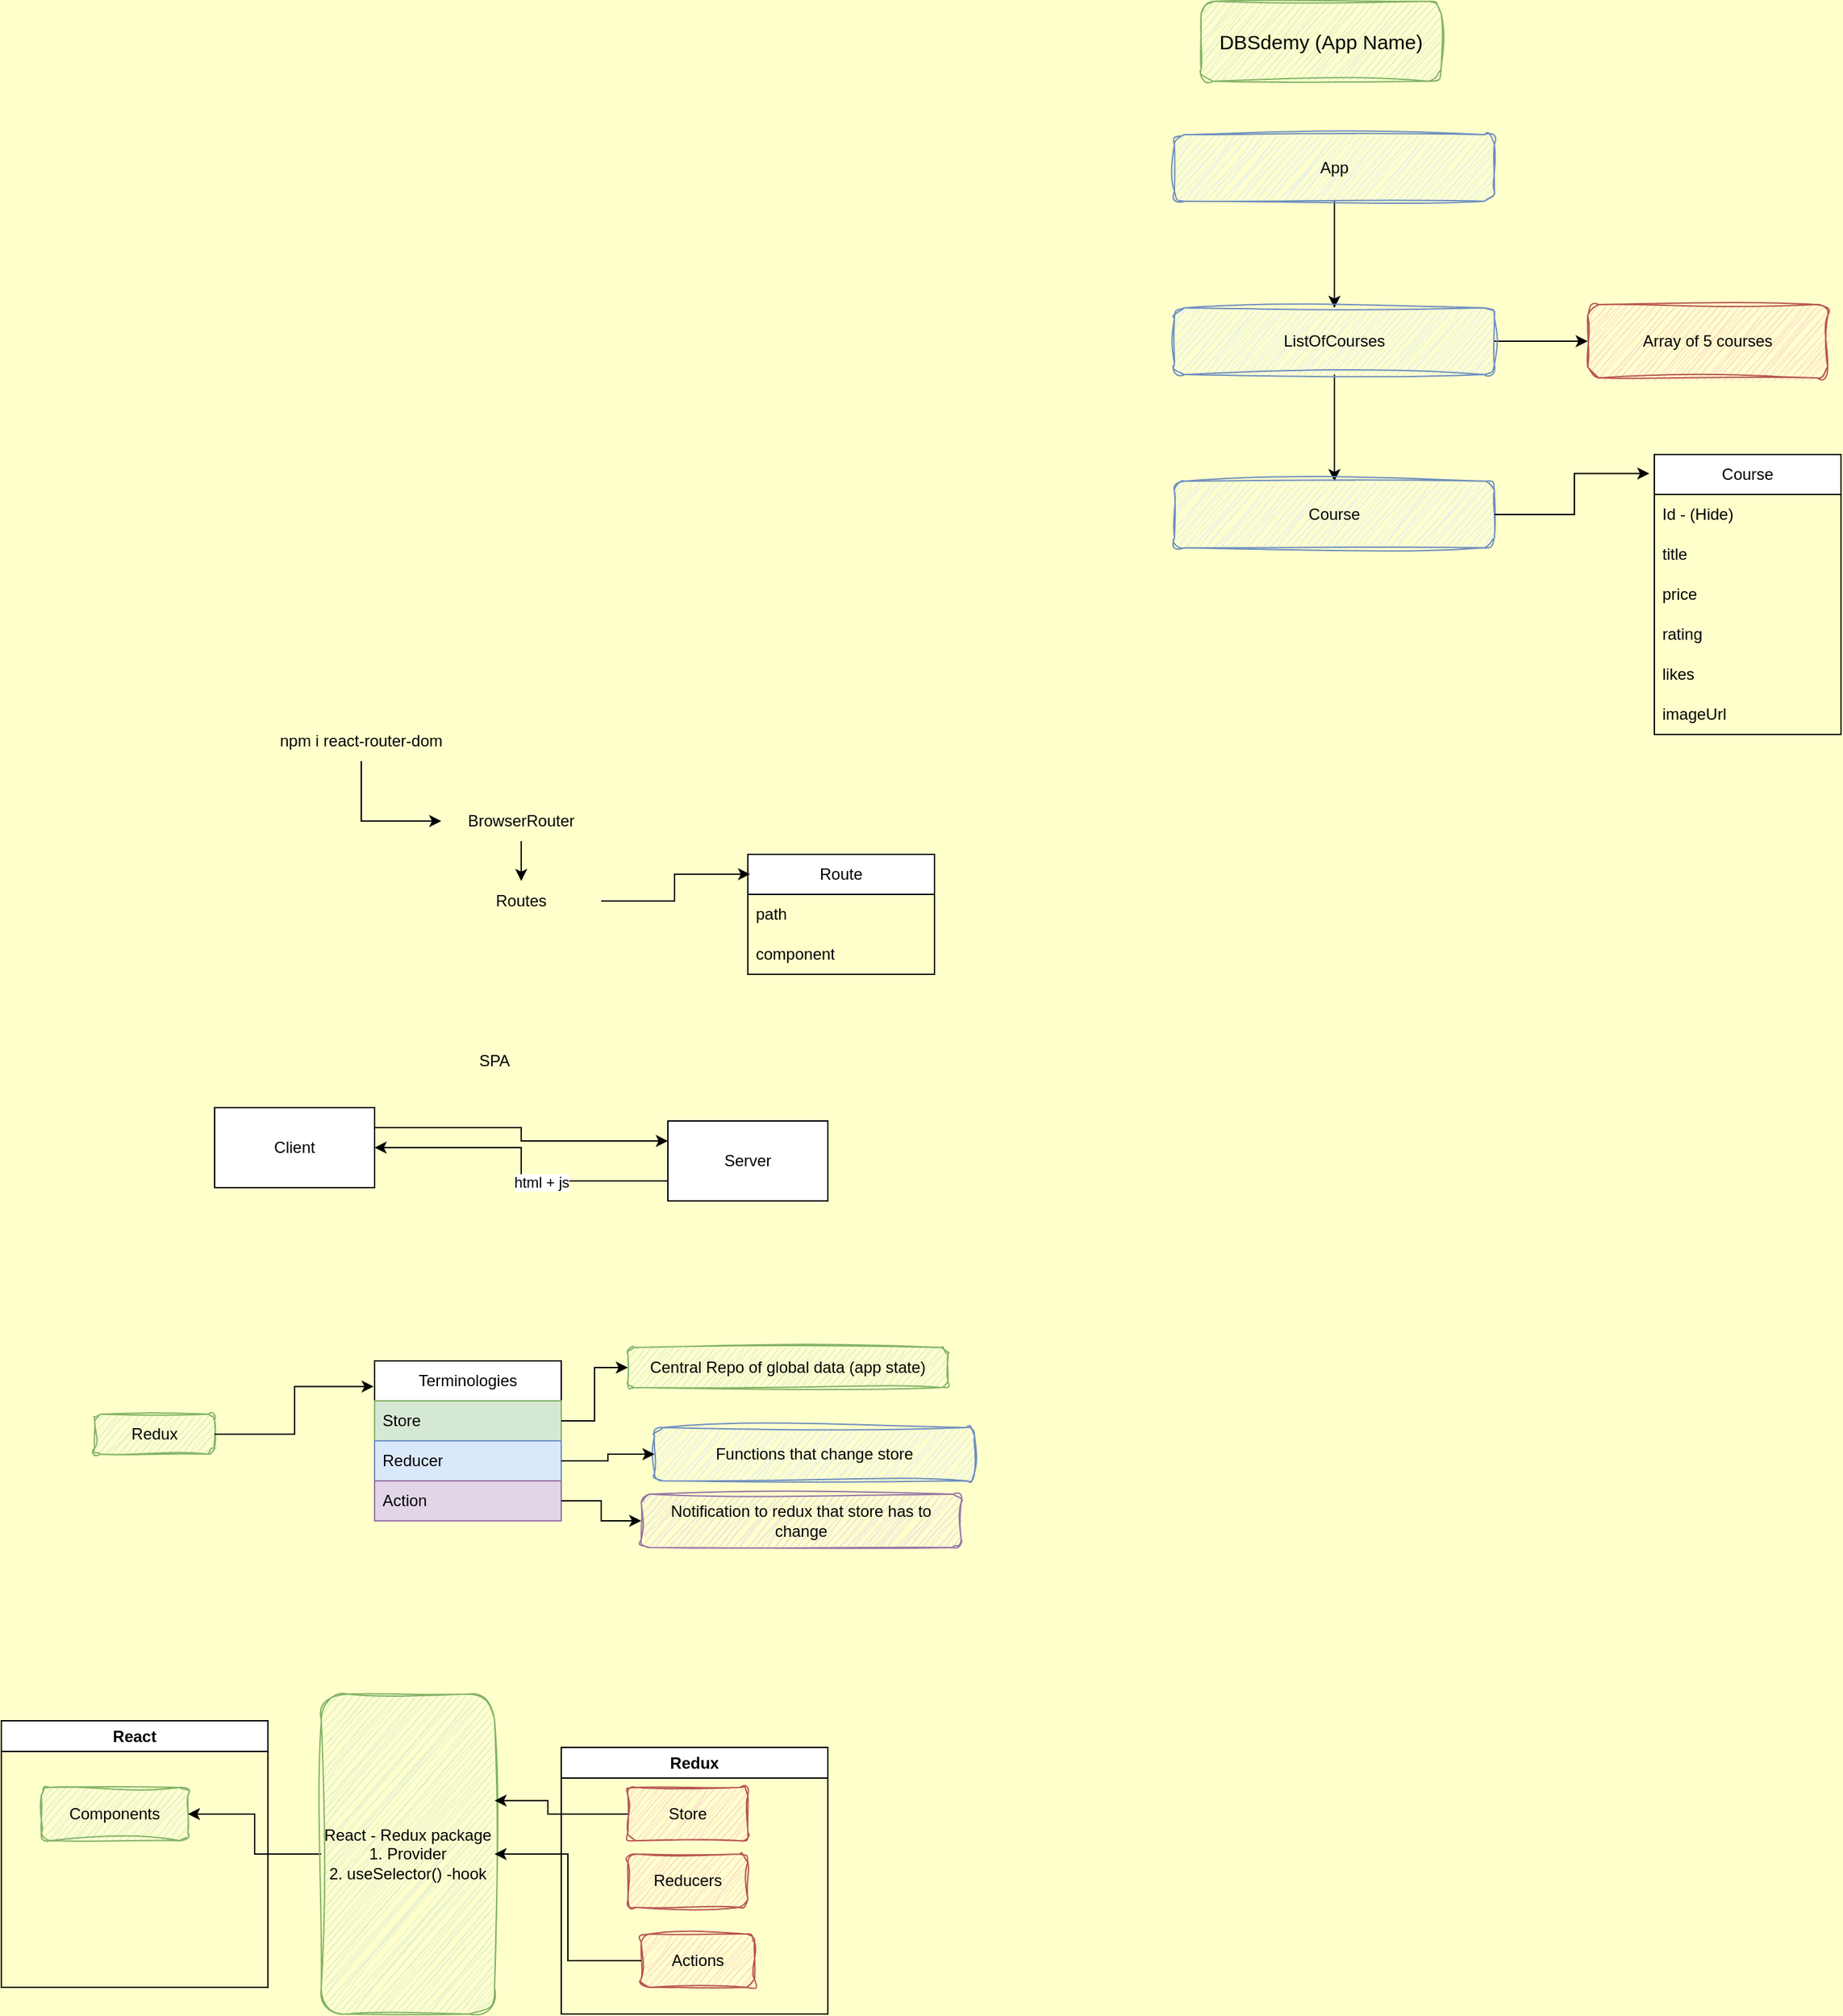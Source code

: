 <mxfile version="26.0.14">
  <diagram name="Page-1" id="wTucsmbwZ7LGiE7XvM--">
    <mxGraphModel dx="1537" dy="397" grid="1" gridSize="10" guides="1" tooltips="1" connect="1" arrows="1" fold="1" page="0" pageScale="1" pageWidth="827" pageHeight="1169" background="#FFFFCC" math="0" shadow="0">
      <root>
        <mxCell id="0" />
        <mxCell id="1" parent="0" />
        <mxCell id="9tkcsXGvi3FH8negslEw-1" value="DBSdemy (App Name)" style="rounded=1;whiteSpace=wrap;html=1;fillColor=#d5e8d4;strokeColor=#82b366;sketch=1;curveFitting=1;jiggle=2;fontSize=15;" vertex="1" parent="1">
          <mxGeometry x="400" y="60" width="180" height="60" as="geometry" />
        </mxCell>
        <mxCell id="9tkcsXGvi3FH8negslEw-4" value="" style="edgeStyle=orthogonalEdgeStyle;rounded=0;orthogonalLoop=1;jettySize=auto;html=1;" edge="1" parent="1" source="9tkcsXGvi3FH8negslEw-2" target="9tkcsXGvi3FH8negslEw-3">
          <mxGeometry relative="1" as="geometry" />
        </mxCell>
        <mxCell id="9tkcsXGvi3FH8negslEw-2" value="App" style="rounded=1;whiteSpace=wrap;html=1;fillColor=#dae8fc;strokeColor=#6c8ebf;sketch=1;curveFitting=1;jiggle=2;" vertex="1" parent="1">
          <mxGeometry x="380" y="160" width="240" height="50" as="geometry" />
        </mxCell>
        <mxCell id="9tkcsXGvi3FH8negslEw-10" style="edgeStyle=orthogonalEdgeStyle;rounded=0;orthogonalLoop=1;jettySize=auto;html=1;entryX=0;entryY=0.5;entryDx=0;entryDy=0;" edge="1" parent="1" source="9tkcsXGvi3FH8negslEw-3" target="9tkcsXGvi3FH8negslEw-9">
          <mxGeometry relative="1" as="geometry" />
        </mxCell>
        <mxCell id="9tkcsXGvi3FH8negslEw-12" value="" style="edgeStyle=orthogonalEdgeStyle;rounded=0;orthogonalLoop=1;jettySize=auto;html=1;" edge="1" parent="1" source="9tkcsXGvi3FH8negslEw-3" target="9tkcsXGvi3FH8negslEw-11">
          <mxGeometry relative="1" as="geometry" />
        </mxCell>
        <mxCell id="9tkcsXGvi3FH8negslEw-3" value="ListOfCourses" style="rounded=1;whiteSpace=wrap;html=1;fillColor=#dae8fc;strokeColor=#6c8ebf;sketch=1;curveFitting=1;jiggle=2;" vertex="1" parent="1">
          <mxGeometry x="380" y="290" width="240" height="50" as="geometry" />
        </mxCell>
        <mxCell id="9tkcsXGvi3FH8negslEw-9" value="Array of 5 courses" style="rounded=1;whiteSpace=wrap;html=1;fillColor=#f8cecc;strokeColor=#b85450;sketch=1;curveFitting=1;jiggle=2;" vertex="1" parent="1">
          <mxGeometry x="690" y="287.5" width="180" height="55" as="geometry" />
        </mxCell>
        <mxCell id="9tkcsXGvi3FH8negslEw-11" value="Course" style="rounded=1;whiteSpace=wrap;html=1;fillColor=#dae8fc;strokeColor=#6c8ebf;sketch=1;curveFitting=1;jiggle=2;" vertex="1" parent="1">
          <mxGeometry x="380" y="420" width="240" height="50" as="geometry" />
        </mxCell>
        <mxCell id="9tkcsXGvi3FH8negslEw-13" value="Course" style="swimlane;fontStyle=0;childLayout=stackLayout;horizontal=1;startSize=30;horizontalStack=0;resizeParent=1;resizeParentMax=0;resizeLast=0;collapsible=1;marginBottom=0;whiteSpace=wrap;html=1;" vertex="1" parent="1">
          <mxGeometry x="740" y="400" width="140" height="210" as="geometry" />
        </mxCell>
        <mxCell id="9tkcsXGvi3FH8negslEw-14" value="Id - (Hide)" style="text;strokeColor=none;fillColor=none;align=left;verticalAlign=middle;spacingLeft=4;spacingRight=4;overflow=hidden;points=[[0,0.5],[1,0.5]];portConstraint=eastwest;rotatable=0;whiteSpace=wrap;html=1;" vertex="1" parent="9tkcsXGvi3FH8negslEw-13">
          <mxGeometry y="30" width="140" height="30" as="geometry" />
        </mxCell>
        <mxCell id="9tkcsXGvi3FH8negslEw-15" value="title" style="text;strokeColor=none;fillColor=none;align=left;verticalAlign=middle;spacingLeft=4;spacingRight=4;overflow=hidden;points=[[0,0.5],[1,0.5]];portConstraint=eastwest;rotatable=0;whiteSpace=wrap;html=1;" vertex="1" parent="9tkcsXGvi3FH8negslEw-13">
          <mxGeometry y="60" width="140" height="30" as="geometry" />
        </mxCell>
        <mxCell id="9tkcsXGvi3FH8negslEw-16" value="price" style="text;strokeColor=none;fillColor=none;align=left;verticalAlign=middle;spacingLeft=4;spacingRight=4;overflow=hidden;points=[[0,0.5],[1,0.5]];portConstraint=eastwest;rotatable=0;whiteSpace=wrap;html=1;" vertex="1" parent="9tkcsXGvi3FH8negslEw-13">
          <mxGeometry y="90" width="140" height="30" as="geometry" />
        </mxCell>
        <mxCell id="9tkcsXGvi3FH8negslEw-17" value="rating" style="text;strokeColor=none;fillColor=none;align=left;verticalAlign=middle;spacingLeft=4;spacingRight=4;overflow=hidden;points=[[0,0.5],[1,0.5]];portConstraint=eastwest;rotatable=0;whiteSpace=wrap;html=1;" vertex="1" parent="9tkcsXGvi3FH8negslEw-13">
          <mxGeometry y="120" width="140" height="30" as="geometry" />
        </mxCell>
        <mxCell id="9tkcsXGvi3FH8negslEw-18" value="likes" style="text;strokeColor=none;fillColor=none;align=left;verticalAlign=middle;spacingLeft=4;spacingRight=4;overflow=hidden;points=[[0,0.5],[1,0.5]];portConstraint=eastwest;rotatable=0;whiteSpace=wrap;html=1;" vertex="1" parent="9tkcsXGvi3FH8negslEw-13">
          <mxGeometry y="150" width="140" height="30" as="geometry" />
        </mxCell>
        <mxCell id="9tkcsXGvi3FH8negslEw-19" value="imageUrl" style="text;strokeColor=none;fillColor=none;align=left;verticalAlign=middle;spacingLeft=4;spacingRight=4;overflow=hidden;points=[[0,0.5],[1,0.5]];portConstraint=eastwest;rotatable=0;whiteSpace=wrap;html=1;" vertex="1" parent="9tkcsXGvi3FH8negslEw-13">
          <mxGeometry y="180" width="140" height="30" as="geometry" />
        </mxCell>
        <mxCell id="9tkcsXGvi3FH8negslEw-21" style="edgeStyle=orthogonalEdgeStyle;rounded=0;orthogonalLoop=1;jettySize=auto;html=1;exitX=1;exitY=0.5;exitDx=0;exitDy=0;entryX=-0.027;entryY=0.068;entryDx=0;entryDy=0;entryPerimeter=0;" edge="1" parent="1" source="9tkcsXGvi3FH8negslEw-11" target="9tkcsXGvi3FH8negslEw-13">
          <mxGeometry relative="1" as="geometry" />
        </mxCell>
        <mxCell id="9tkcsXGvi3FH8negslEw-26" value="" style="edgeStyle=orthogonalEdgeStyle;rounded=0;orthogonalLoop=1;jettySize=auto;html=1;" edge="1" parent="1" source="9tkcsXGvi3FH8negslEw-22" target="9tkcsXGvi3FH8negslEw-25">
          <mxGeometry relative="1" as="geometry" />
        </mxCell>
        <mxCell id="9tkcsXGvi3FH8negslEw-22" value="BrowserRouter" style="text;html=1;align=center;verticalAlign=middle;whiteSpace=wrap;rounded=0;" vertex="1" parent="1">
          <mxGeometry x="-170" y="660" width="120" height="30" as="geometry" />
        </mxCell>
        <mxCell id="9tkcsXGvi3FH8negslEw-24" style="edgeStyle=orthogonalEdgeStyle;rounded=0;orthogonalLoop=1;jettySize=auto;html=1;entryX=0;entryY=0.5;entryDx=0;entryDy=0;" edge="1" parent="1" source="9tkcsXGvi3FH8negslEw-23" target="9tkcsXGvi3FH8negslEw-22">
          <mxGeometry relative="1" as="geometry" />
        </mxCell>
        <mxCell id="9tkcsXGvi3FH8negslEw-23" value="npm i react-router-dom" style="text;html=1;align=center;verticalAlign=middle;whiteSpace=wrap;rounded=0;" vertex="1" parent="1">
          <mxGeometry x="-310" y="600" width="160" height="30" as="geometry" />
        </mxCell>
        <mxCell id="9tkcsXGvi3FH8negslEw-25" value="Routes" style="text;html=1;align=center;verticalAlign=middle;whiteSpace=wrap;rounded=0;" vertex="1" parent="1">
          <mxGeometry x="-170" y="720" width="120" height="30" as="geometry" />
        </mxCell>
        <mxCell id="9tkcsXGvi3FH8negslEw-27" value="Route" style="swimlane;fontStyle=0;childLayout=stackLayout;horizontal=1;startSize=30;horizontalStack=0;resizeParent=1;resizeParentMax=0;resizeLast=0;collapsible=1;marginBottom=0;whiteSpace=wrap;html=1;" vertex="1" parent="1">
          <mxGeometry x="60" y="700" width="140" height="90" as="geometry" />
        </mxCell>
        <mxCell id="9tkcsXGvi3FH8negslEw-28" value="path" style="text;strokeColor=none;fillColor=none;align=left;verticalAlign=middle;spacingLeft=4;spacingRight=4;overflow=hidden;points=[[0,0.5],[1,0.5]];portConstraint=eastwest;rotatable=0;whiteSpace=wrap;html=1;" vertex="1" parent="9tkcsXGvi3FH8negslEw-27">
          <mxGeometry y="30" width="140" height="30" as="geometry" />
        </mxCell>
        <mxCell id="9tkcsXGvi3FH8negslEw-29" value="component" style="text;strokeColor=none;fillColor=none;align=left;verticalAlign=middle;spacingLeft=4;spacingRight=4;overflow=hidden;points=[[0,0.5],[1,0.5]];portConstraint=eastwest;rotatable=0;whiteSpace=wrap;html=1;" vertex="1" parent="9tkcsXGvi3FH8negslEw-27">
          <mxGeometry y="60" width="140" height="30" as="geometry" />
        </mxCell>
        <mxCell id="9tkcsXGvi3FH8negslEw-31" style="edgeStyle=orthogonalEdgeStyle;rounded=0;orthogonalLoop=1;jettySize=auto;html=1;entryX=0.012;entryY=0.165;entryDx=0;entryDy=0;entryPerimeter=0;" edge="1" parent="1" source="9tkcsXGvi3FH8negslEw-25" target="9tkcsXGvi3FH8negslEw-27">
          <mxGeometry relative="1" as="geometry" />
        </mxCell>
        <mxCell id="9tkcsXGvi3FH8negslEw-44" style="edgeStyle=orthogonalEdgeStyle;rounded=0;orthogonalLoop=1;jettySize=auto;html=1;exitX=1;exitY=0.25;exitDx=0;exitDy=0;entryX=0;entryY=0.25;entryDx=0;entryDy=0;" edge="1" parent="1" source="9tkcsXGvi3FH8negslEw-41" target="9tkcsXGvi3FH8negslEw-42">
          <mxGeometry relative="1" as="geometry" />
        </mxCell>
        <mxCell id="9tkcsXGvi3FH8negslEw-41" value="Client" style="rounded=0;whiteSpace=wrap;html=1;" vertex="1" parent="1">
          <mxGeometry x="-340" y="890" width="120" height="60" as="geometry" />
        </mxCell>
        <mxCell id="9tkcsXGvi3FH8negslEw-45" style="edgeStyle=orthogonalEdgeStyle;rounded=0;orthogonalLoop=1;jettySize=auto;html=1;exitX=0;exitY=0.75;exitDx=0;exitDy=0;" edge="1" parent="1" source="9tkcsXGvi3FH8negslEw-42" target="9tkcsXGvi3FH8negslEw-41">
          <mxGeometry relative="1" as="geometry" />
        </mxCell>
        <mxCell id="9tkcsXGvi3FH8negslEw-46" value="html + js" style="edgeLabel;html=1;align=center;verticalAlign=middle;resizable=0;points=[];" vertex="1" connectable="0" parent="9tkcsXGvi3FH8negslEw-45">
          <mxGeometry x="-0.226" y="1" relative="1" as="geometry">
            <mxPoint as="offset" />
          </mxGeometry>
        </mxCell>
        <mxCell id="9tkcsXGvi3FH8negslEw-42" value="Server" style="rounded=0;whiteSpace=wrap;html=1;" vertex="1" parent="1">
          <mxGeometry y="900" width="120" height="60" as="geometry" />
        </mxCell>
        <mxCell id="9tkcsXGvi3FH8negslEw-43" value="SPA" style="text;html=1;align=center;verticalAlign=middle;whiteSpace=wrap;rounded=0;" vertex="1" parent="1">
          <mxGeometry x="-160" y="840" width="60" height="30" as="geometry" />
        </mxCell>
        <mxCell id="9tkcsXGvi3FH8negslEw-47" value="Redux" style="rounded=1;whiteSpace=wrap;html=1;fillColor=#d5e8d4;strokeColor=#82b366;sketch=1;curveFitting=1;jiggle=2;" vertex="1" parent="1">
          <mxGeometry x="-430" y="1120" width="90" height="30" as="geometry" />
        </mxCell>
        <mxCell id="9tkcsXGvi3FH8negslEw-48" value="Terminologies" style="swimlane;fontStyle=0;childLayout=stackLayout;horizontal=1;startSize=30;horizontalStack=0;resizeParent=1;resizeParentMax=0;resizeLast=0;collapsible=1;marginBottom=0;whiteSpace=wrap;html=1;" vertex="1" parent="1">
          <mxGeometry x="-220" y="1080" width="140" height="120" as="geometry" />
        </mxCell>
        <mxCell id="9tkcsXGvi3FH8negslEw-49" value="Store" style="text;strokeColor=#82b366;fillColor=#d5e8d4;align=left;verticalAlign=middle;spacingLeft=4;spacingRight=4;overflow=hidden;points=[[0,0.5],[1,0.5]];portConstraint=eastwest;rotatable=0;whiteSpace=wrap;html=1;" vertex="1" parent="9tkcsXGvi3FH8negslEw-48">
          <mxGeometry y="30" width="140" height="30" as="geometry" />
        </mxCell>
        <mxCell id="9tkcsXGvi3FH8negslEw-50" value="Reducer" style="text;strokeColor=#6c8ebf;fillColor=#dae8fc;align=left;verticalAlign=middle;spacingLeft=4;spacingRight=4;overflow=hidden;points=[[0,0.5],[1,0.5]];portConstraint=eastwest;rotatable=0;whiteSpace=wrap;html=1;" vertex="1" parent="9tkcsXGvi3FH8negslEw-48">
          <mxGeometry y="60" width="140" height="30" as="geometry" />
        </mxCell>
        <mxCell id="9tkcsXGvi3FH8negslEw-51" value="Action" style="text;strokeColor=#9673a6;fillColor=#e1d5e7;align=left;verticalAlign=middle;spacingLeft=4;spacingRight=4;overflow=hidden;points=[[0,0.5],[1,0.5]];portConstraint=eastwest;rotatable=0;whiteSpace=wrap;html=1;" vertex="1" parent="9tkcsXGvi3FH8negslEw-48">
          <mxGeometry y="90" width="140" height="30" as="geometry" />
        </mxCell>
        <mxCell id="9tkcsXGvi3FH8negslEw-52" style="edgeStyle=orthogonalEdgeStyle;rounded=0;orthogonalLoop=1;jettySize=auto;html=1;entryX=-0.005;entryY=0.16;entryDx=0;entryDy=0;entryPerimeter=0;" edge="1" parent="1" source="9tkcsXGvi3FH8negslEw-47" target="9tkcsXGvi3FH8negslEw-48">
          <mxGeometry relative="1" as="geometry" />
        </mxCell>
        <mxCell id="9tkcsXGvi3FH8negslEw-53" value="Central Repo of global data (app state)" style="rounded=1;whiteSpace=wrap;html=1;fillColor=#d5e8d4;strokeColor=#82b366;sketch=1;curveFitting=1;jiggle=2;" vertex="1" parent="1">
          <mxGeometry x="-30" y="1070" width="240" height="30" as="geometry" />
        </mxCell>
        <mxCell id="9tkcsXGvi3FH8negslEw-54" style="edgeStyle=orthogonalEdgeStyle;rounded=0;orthogonalLoop=1;jettySize=auto;html=1;entryX=0;entryY=0.5;entryDx=0;entryDy=0;" edge="1" parent="1" source="9tkcsXGvi3FH8negslEw-49" target="9tkcsXGvi3FH8negslEw-53">
          <mxGeometry relative="1" as="geometry" />
        </mxCell>
        <mxCell id="9tkcsXGvi3FH8negslEw-55" value="Functions that change store" style="rounded=1;whiteSpace=wrap;html=1;fillColor=#dae8fc;strokeColor=#6c8ebf;sketch=1;curveFitting=1;jiggle=2;" vertex="1" parent="1">
          <mxGeometry x="-10" y="1130" width="240" height="40" as="geometry" />
        </mxCell>
        <mxCell id="9tkcsXGvi3FH8negslEw-56" style="edgeStyle=orthogonalEdgeStyle;rounded=0;orthogonalLoop=1;jettySize=auto;html=1;exitX=1;exitY=0.5;exitDx=0;exitDy=0;" edge="1" parent="1" source="9tkcsXGvi3FH8negslEw-50" target="9tkcsXGvi3FH8negslEw-55">
          <mxGeometry relative="1" as="geometry" />
        </mxCell>
        <mxCell id="9tkcsXGvi3FH8negslEw-57" value="Notification to redux that store has to change" style="rounded=1;whiteSpace=wrap;html=1;fillColor=#e1d5e7;strokeColor=#9673a6;sketch=1;curveFitting=1;jiggle=2;" vertex="1" parent="1">
          <mxGeometry x="-20" y="1180" width="240" height="40" as="geometry" />
        </mxCell>
        <mxCell id="9tkcsXGvi3FH8negslEw-58" style="edgeStyle=orthogonalEdgeStyle;rounded=0;orthogonalLoop=1;jettySize=auto;html=1;entryX=0;entryY=0.5;entryDx=0;entryDy=0;" edge="1" parent="1" source="9tkcsXGvi3FH8negslEw-51" target="9tkcsXGvi3FH8negslEw-57">
          <mxGeometry relative="1" as="geometry" />
        </mxCell>
        <mxCell id="9tkcsXGvi3FH8negslEw-59" value="Redux" style="swimlane;whiteSpace=wrap;html=1;" vertex="1" parent="1">
          <mxGeometry x="-80" y="1370" width="200" height="200" as="geometry" />
        </mxCell>
        <mxCell id="9tkcsXGvi3FH8negslEw-62" value="Store" style="rounded=1;whiteSpace=wrap;html=1;fillColor=#f8cecc;strokeColor=#b85450;sketch=1;curveFitting=1;jiggle=2;" vertex="1" parent="9tkcsXGvi3FH8negslEw-59">
          <mxGeometry x="50" y="30" width="90" height="40" as="geometry" />
        </mxCell>
        <mxCell id="9tkcsXGvi3FH8negslEw-63" value="Reducers" style="rounded=1;whiteSpace=wrap;html=1;fillColor=#f8cecc;strokeColor=#b85450;sketch=1;curveFitting=1;jiggle=2;" vertex="1" parent="9tkcsXGvi3FH8negslEw-59">
          <mxGeometry x="50" y="80" width="90" height="40" as="geometry" />
        </mxCell>
        <mxCell id="9tkcsXGvi3FH8negslEw-64" value="Actions" style="rounded=1;whiteSpace=wrap;html=1;fillColor=#f8cecc;strokeColor=#b85450;sketch=1;curveFitting=1;jiggle=2;" vertex="1" parent="9tkcsXGvi3FH8negslEw-59">
          <mxGeometry x="60" y="140" width="85" height="40" as="geometry" />
        </mxCell>
        <mxCell id="9tkcsXGvi3FH8negslEw-60" value="React" style="swimlane;whiteSpace=wrap;html=1;" vertex="1" parent="1">
          <mxGeometry x="-500" y="1350" width="200" height="200" as="geometry" />
        </mxCell>
        <mxCell id="9tkcsXGvi3FH8negslEw-61" value="Components" style="rounded=1;whiteSpace=wrap;html=1;fillColor=#d5e8d4;strokeColor=#82b366;sketch=1;curveFitting=1;jiggle=2;" vertex="1" parent="9tkcsXGvi3FH8negslEw-60">
          <mxGeometry x="30" y="50" width="110" height="40" as="geometry" />
        </mxCell>
        <mxCell id="9tkcsXGvi3FH8negslEw-70" style="edgeStyle=orthogonalEdgeStyle;rounded=0;orthogonalLoop=1;jettySize=auto;html=1;entryX=1;entryY=0.5;entryDx=0;entryDy=0;" edge="1" parent="1" source="9tkcsXGvi3FH8negslEw-67" target="9tkcsXGvi3FH8negslEw-61">
          <mxGeometry relative="1" as="geometry" />
        </mxCell>
        <mxCell id="9tkcsXGvi3FH8negslEw-67" value="React - Redux package&lt;div&gt;1. Provider&lt;/div&gt;&lt;div&gt;2. useSelector() -hook&lt;/div&gt;" style="rounded=1;whiteSpace=wrap;html=1;fillColor=#d5e8d4;strokeColor=#82b366;sketch=1;curveFitting=1;jiggle=2;" vertex="1" parent="1">
          <mxGeometry x="-260" y="1330" width="130" height="240" as="geometry" />
        </mxCell>
        <mxCell id="9tkcsXGvi3FH8negslEw-68" style="edgeStyle=orthogonalEdgeStyle;rounded=0;orthogonalLoop=1;jettySize=auto;html=1;entryX=1;entryY=0.333;entryDx=0;entryDy=0;entryPerimeter=0;" edge="1" parent="1" source="9tkcsXGvi3FH8negslEw-62" target="9tkcsXGvi3FH8negslEw-67">
          <mxGeometry relative="1" as="geometry">
            <Array as="points">
              <mxPoint x="-90" y="1420" />
              <mxPoint x="-90" y="1410" />
            </Array>
          </mxGeometry>
        </mxCell>
        <mxCell id="9tkcsXGvi3FH8negslEw-69" style="edgeStyle=orthogonalEdgeStyle;rounded=0;orthogonalLoop=1;jettySize=auto;html=1;" edge="1" parent="1" source="9tkcsXGvi3FH8negslEw-64" target="9tkcsXGvi3FH8negslEw-67">
          <mxGeometry relative="1" as="geometry" />
        </mxCell>
      </root>
    </mxGraphModel>
  </diagram>
</mxfile>
